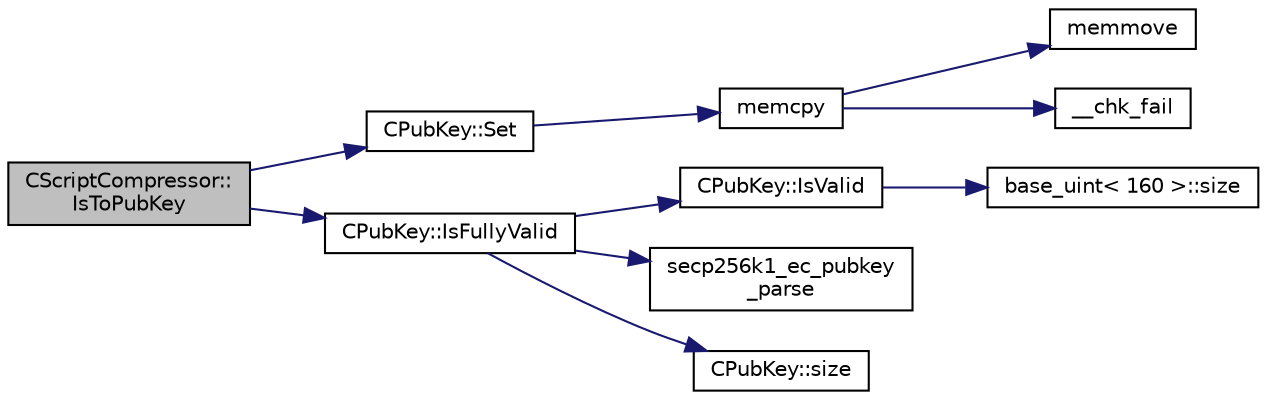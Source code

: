 digraph "CScriptCompressor::IsToPubKey"
{
  edge [fontname="Helvetica",fontsize="10",labelfontname="Helvetica",labelfontsize="10"];
  node [fontname="Helvetica",fontsize="10",shape=record];
  rankdir="LR";
  Node29 [label="CScriptCompressor::\lIsToPubKey",height=0.2,width=0.4,color="black", fillcolor="grey75", style="filled", fontcolor="black"];
  Node29 -> Node30 [color="midnightblue",fontsize="10",style="solid",fontname="Helvetica"];
  Node30 [label="CPubKey::Set",height=0.2,width=0.4,color="black", fillcolor="white", style="filled",URL="$da/d4e/class_c_pub_key.html#af59bc1d3be119c1f8b49d3c1e2c0797b"];
  Node30 -> Node31 [color="midnightblue",fontsize="10",style="solid",fontname="Helvetica"];
  Node31 [label="memcpy",height=0.2,width=0.4,color="black", fillcolor="white", style="filled",URL="$d5/d9f/glibc__compat_8cpp.html#a0f46826ab0466591e136db24394923cf"];
  Node31 -> Node32 [color="midnightblue",fontsize="10",style="solid",fontname="Helvetica"];
  Node32 [label="memmove",height=0.2,width=0.4,color="black", fillcolor="white", style="filled",URL="$d5/d9f/glibc__compat_8cpp.html#a9778d49e9029dd75bc53ecbbf9f5e9a1"];
  Node31 -> Node33 [color="midnightblue",fontsize="10",style="solid",fontname="Helvetica"];
  Node33 [label="__chk_fail",height=0.2,width=0.4,color="black", fillcolor="white", style="filled",URL="$d5/d9f/glibc__compat_8cpp.html#a424ac71631da5ada2976630ff67051d1"];
  Node29 -> Node34 [color="midnightblue",fontsize="10",style="solid",fontname="Helvetica"];
  Node34 [label="CPubKey::IsFullyValid",height=0.2,width=0.4,color="black", fillcolor="white", style="filled",URL="$da/d4e/class_c_pub_key.html#a69d8d49962240a5696410229dd83c93e"];
  Node34 -> Node35 [color="midnightblue",fontsize="10",style="solid",fontname="Helvetica"];
  Node35 [label="CPubKey::IsValid",height=0.2,width=0.4,color="black", fillcolor="white", style="filled",URL="$da/d4e/class_c_pub_key.html#a4fa94293cf8577fd039b9a133f6c7f30"];
  Node35 -> Node36 [color="midnightblue",fontsize="10",style="solid",fontname="Helvetica"];
  Node36 [label="base_uint\< 160 \>::size",height=0.2,width=0.4,color="black", fillcolor="white", style="filled",URL="$da/df7/classbase__uint.html#a1f49b034e686269601ea89b0319b8004"];
  Node34 -> Node37 [color="midnightblue",fontsize="10",style="solid",fontname="Helvetica"];
  Node37 [label="secp256k1_ec_pubkey\l_parse",height=0.2,width=0.4,color="black", fillcolor="white", style="filled",URL="$d7/dd3/secp256k1_8h.html#a4e5dc8952c9a7e791376505ef2023ca1",tooltip="Parse a variable-length public key into the pubkey object. "];
  Node34 -> Node38 [color="midnightblue",fontsize="10",style="solid",fontname="Helvetica"];
  Node38 [label="CPubKey::size",height=0.2,width=0.4,color="black", fillcolor="white", style="filled",URL="$da/d4e/class_c_pub_key.html#a6bb28fcf0a5f799c69f5b7269363b309"];
}
